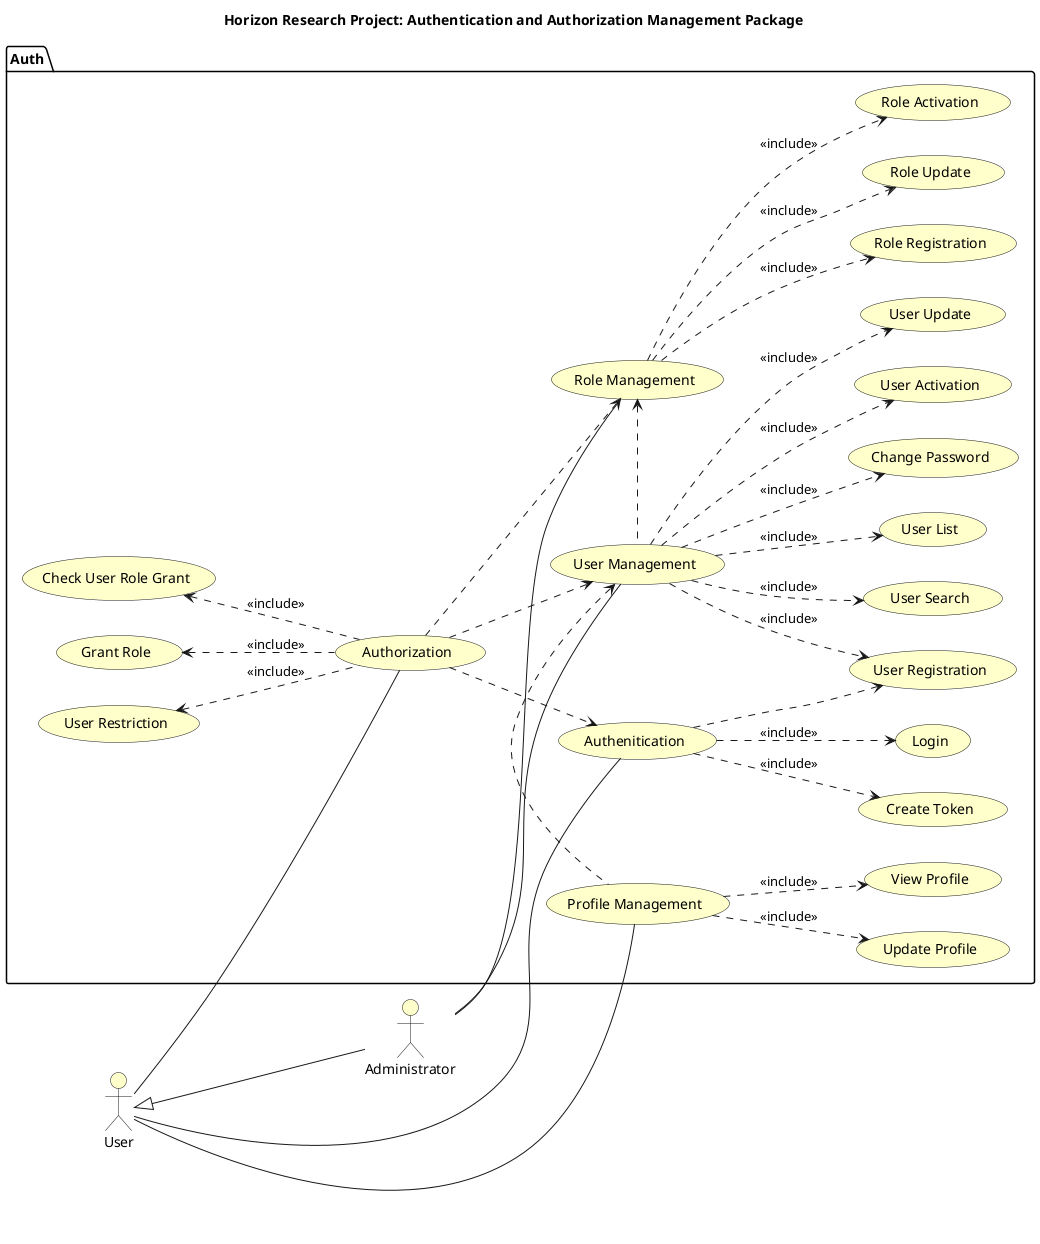 @startuml
left to right direction

skinparam useCaseBackgroundColor #Business
skinparam actorBackgroundColor #Business

title Horizon Research Project: Authentication and Authorization Management Package

:User: as User
:Administrator: as Admin

package "Auth"{
    usecase "Profile Management" as profileManagement
    usecase "Role Management" as roleManagement
    usecase "Role Registration" as roleRegistration
    usecase "Role Update" as roleUpdate
    usecase "Role Activation" as roleActivation
    usecase "User Management" as userManagement
    usecase "User Registration" as userRegistration
    usecase "User Activation" as userActivation
    usecase "User Update" as userUpdate
    usecase "User Search" as userSearch
    usecase "User List" as userList
    usecase "Update Profile" as updateProfile
    usecase "View Profile" as viewProfile
    usecase "Change Password" as changePassword
    usecase "Authenitication" as authentication
    usecase "Login" as login
    usecase "Create Token" as createToken
    usecase "Authorization" as authorization
    usecase "Grant Role" as grantRole
    usecase "User Restriction" as userRestriction
    usecase "Check User Role Grant" as checkGrant

}
User <|--Admin
Admin -- userManagement
Admin -- roleManagement
User -- authentication
User -- authorization
User -- profileManagement

userManagement <. profileManagement 
roleManagement <. userManagement 


userManagement ..> userRegistration : <<include>>
userManagement ..> userActivation : <<include>>
userManagement ..> changePassword : <<include>>
userManagement ..> userSearch : <<include>>
userManagement ..> userUpdate : <<include>>
userManagement ..> userList : <<include>>

profileManagement ..> updateProfile :<<include>>
profileManagement ..> viewProfile :<<include>>

roleManagement ..> roleRegistration : <<include>>
roleManagement ..> roleUpdate : <<include>>
roleManagement ..> roleActivation : <<include>>

authentication ..> userRegistration
authentication ..> login : <<include>>
authentication ..> createToken : <<include>>
authorization ..>  roleManagement
authorization ..> authentication 
authorization ..> userManagement
grantRole <.. authorization : <<include>>
userRestriction <.. authorization : <<include>>
checkGrant <.. authorization : <<include>>

@enduml